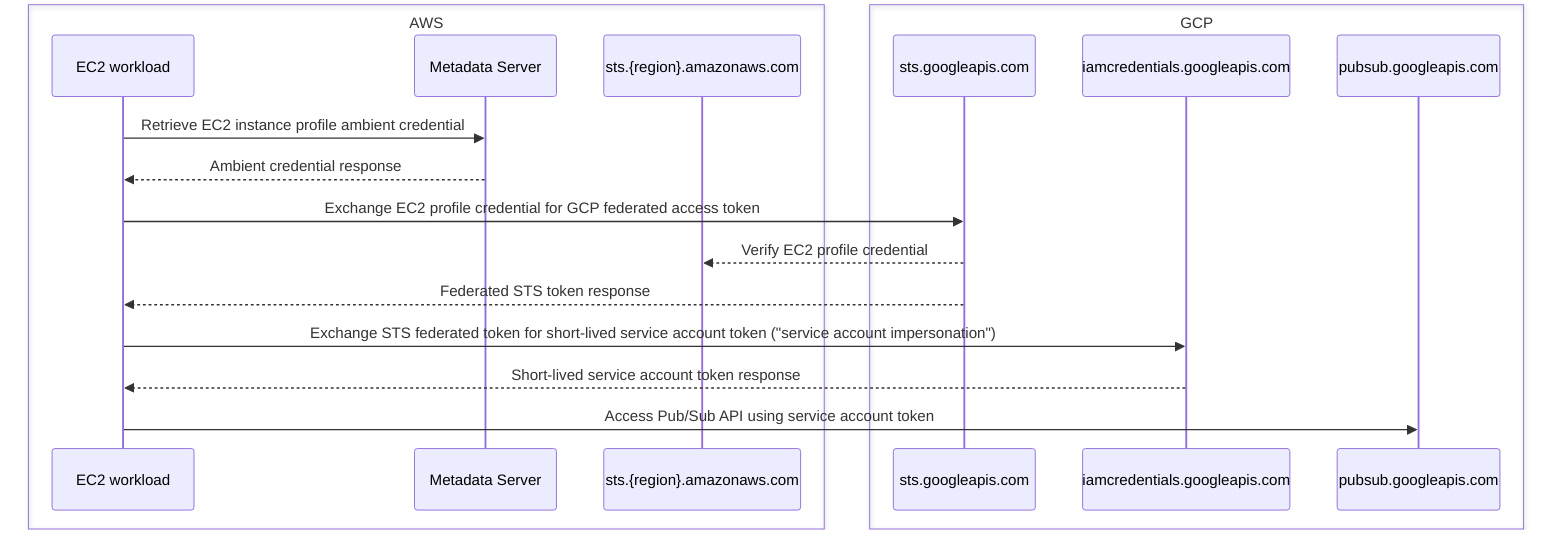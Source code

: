 sequenceDiagram
box AWS
    participant EC2 workload
    participant Metadata Server
    participant sts.{region}.amazonaws.com
end
box GCP
    participant sts.googleapis.com
    participant iamcredentials.googleapis.com
    participant pubsub.googleapis.com
end
    EC2 workload->>Metadata Server:Retrieve EC2 instance profile ambient credential
    Metadata Server-->>EC2 workload:Ambient credential response
    EC2 workload->>sts.googleapis.com:Exchange EC2 profile credential for GCP federated access token
    sts.googleapis.com-->>sts.{region}.amazonaws.com:Verify EC2 profile credential
    sts.googleapis.com-->>EC2 workload:Federated STS token response
    EC2 workload->>iamcredentials.googleapis.com:Exchange STS federated token for short-lived service account token ("service account impersonation")
    iamcredentials.googleapis.com-->>EC2 workload:Short-lived service account token response
    EC2 workload->>pubsub.googleapis.com:Access Pub/Sub API using service account token